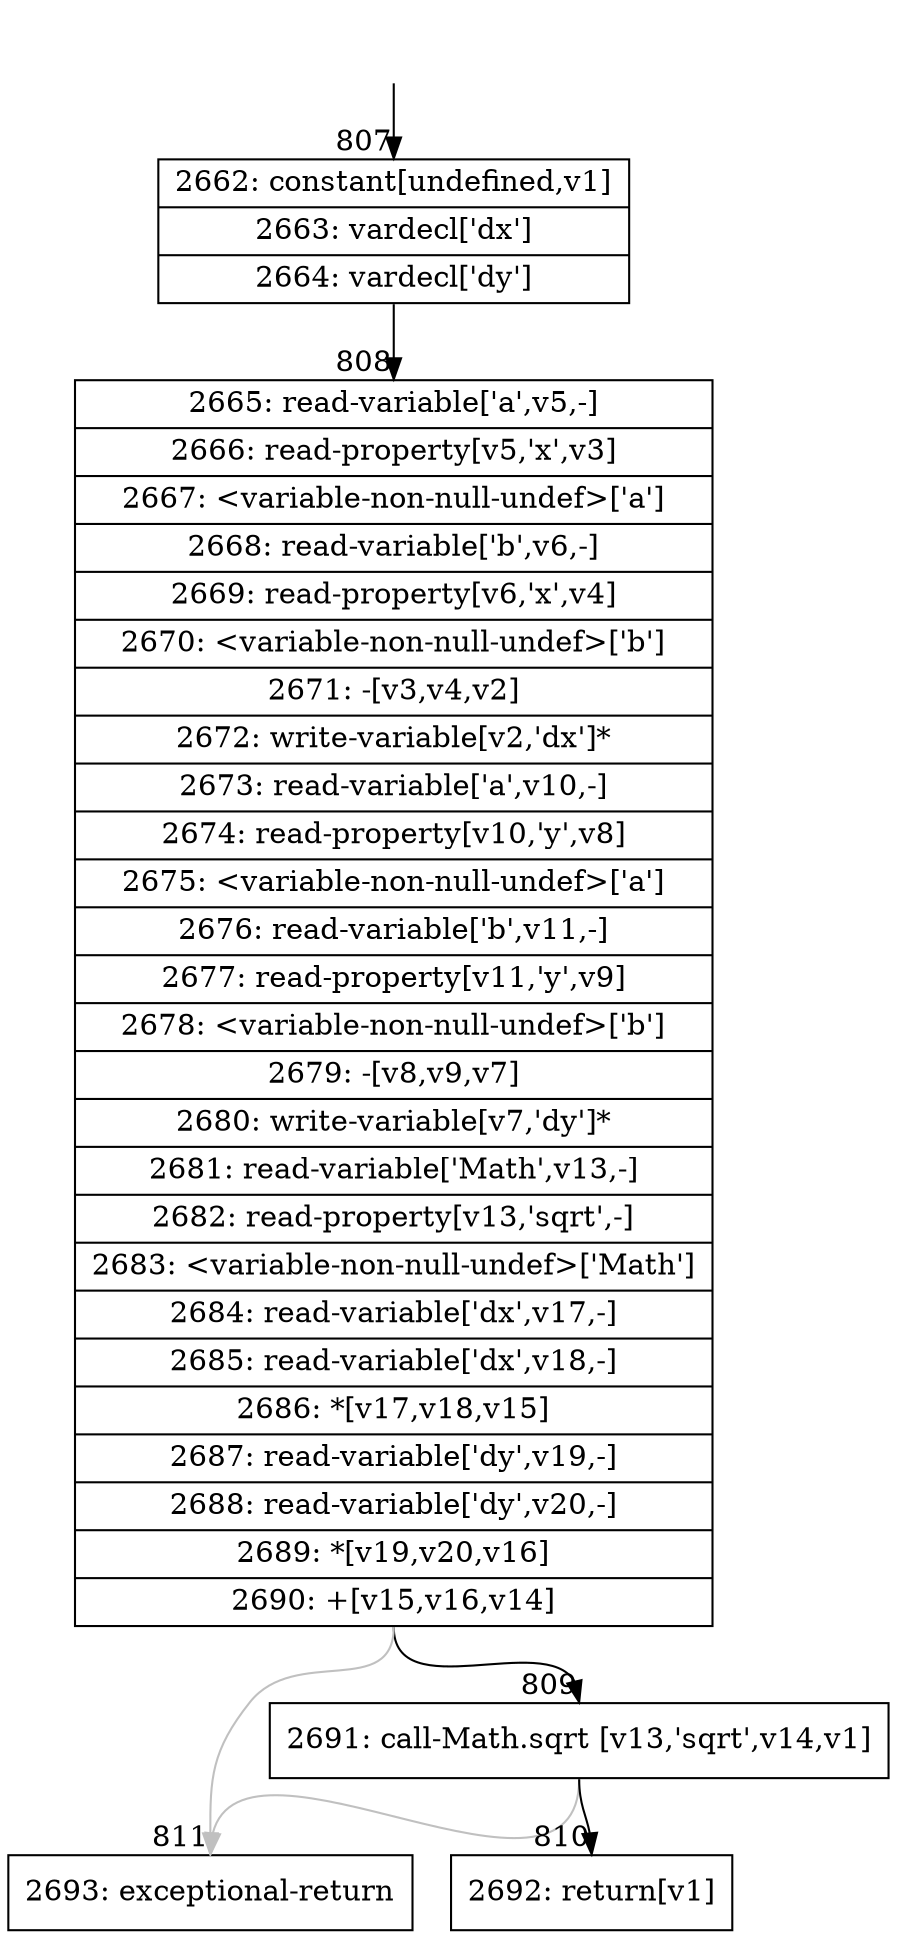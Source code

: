 digraph {
rankdir="TD"
BB_entry49[shape=none,label=""];
BB_entry49 -> BB807 [tailport=s, headport=n, headlabel="    807"]
BB807 [shape=record label="{2662: constant[undefined,v1]|2663: vardecl['dx']|2664: vardecl['dy']}" ] 
BB807 -> BB808 [tailport=s, headport=n, headlabel="      808"]
BB808 [shape=record label="{2665: read-variable['a',v5,-]|2666: read-property[v5,'x',v3]|2667: \<variable-non-null-undef\>['a']|2668: read-variable['b',v6,-]|2669: read-property[v6,'x',v4]|2670: \<variable-non-null-undef\>['b']|2671: -[v3,v4,v2]|2672: write-variable[v2,'dx']*|2673: read-variable['a',v10,-]|2674: read-property[v10,'y',v8]|2675: \<variable-non-null-undef\>['a']|2676: read-variable['b',v11,-]|2677: read-property[v11,'y',v9]|2678: \<variable-non-null-undef\>['b']|2679: -[v8,v9,v7]|2680: write-variable[v7,'dy']*|2681: read-variable['Math',v13,-]|2682: read-property[v13,'sqrt',-]|2683: \<variable-non-null-undef\>['Math']|2684: read-variable['dx',v17,-]|2685: read-variable['dx',v18,-]|2686: *[v17,v18,v15]|2687: read-variable['dy',v19,-]|2688: read-variable['dy',v20,-]|2689: *[v19,v20,v16]|2690: +[v15,v16,v14]}" ] 
BB808 -> BB809 [tailport=s, headport=n, headlabel="      809"]
BB808 -> BB811 [tailport=s, headport=n, color=gray, headlabel="      811"]
BB809 [shape=record label="{2691: call-Math.sqrt [v13,'sqrt',v14,v1]}" ] 
BB809 -> BB810 [tailport=s, headport=n, headlabel="      810"]
BB809 -> BB811 [tailport=s, headport=n, color=gray]
BB810 [shape=record label="{2692: return[v1]}" ] 
BB811 [shape=record label="{2693: exceptional-return}" ] 
//#$~ 1084
}
